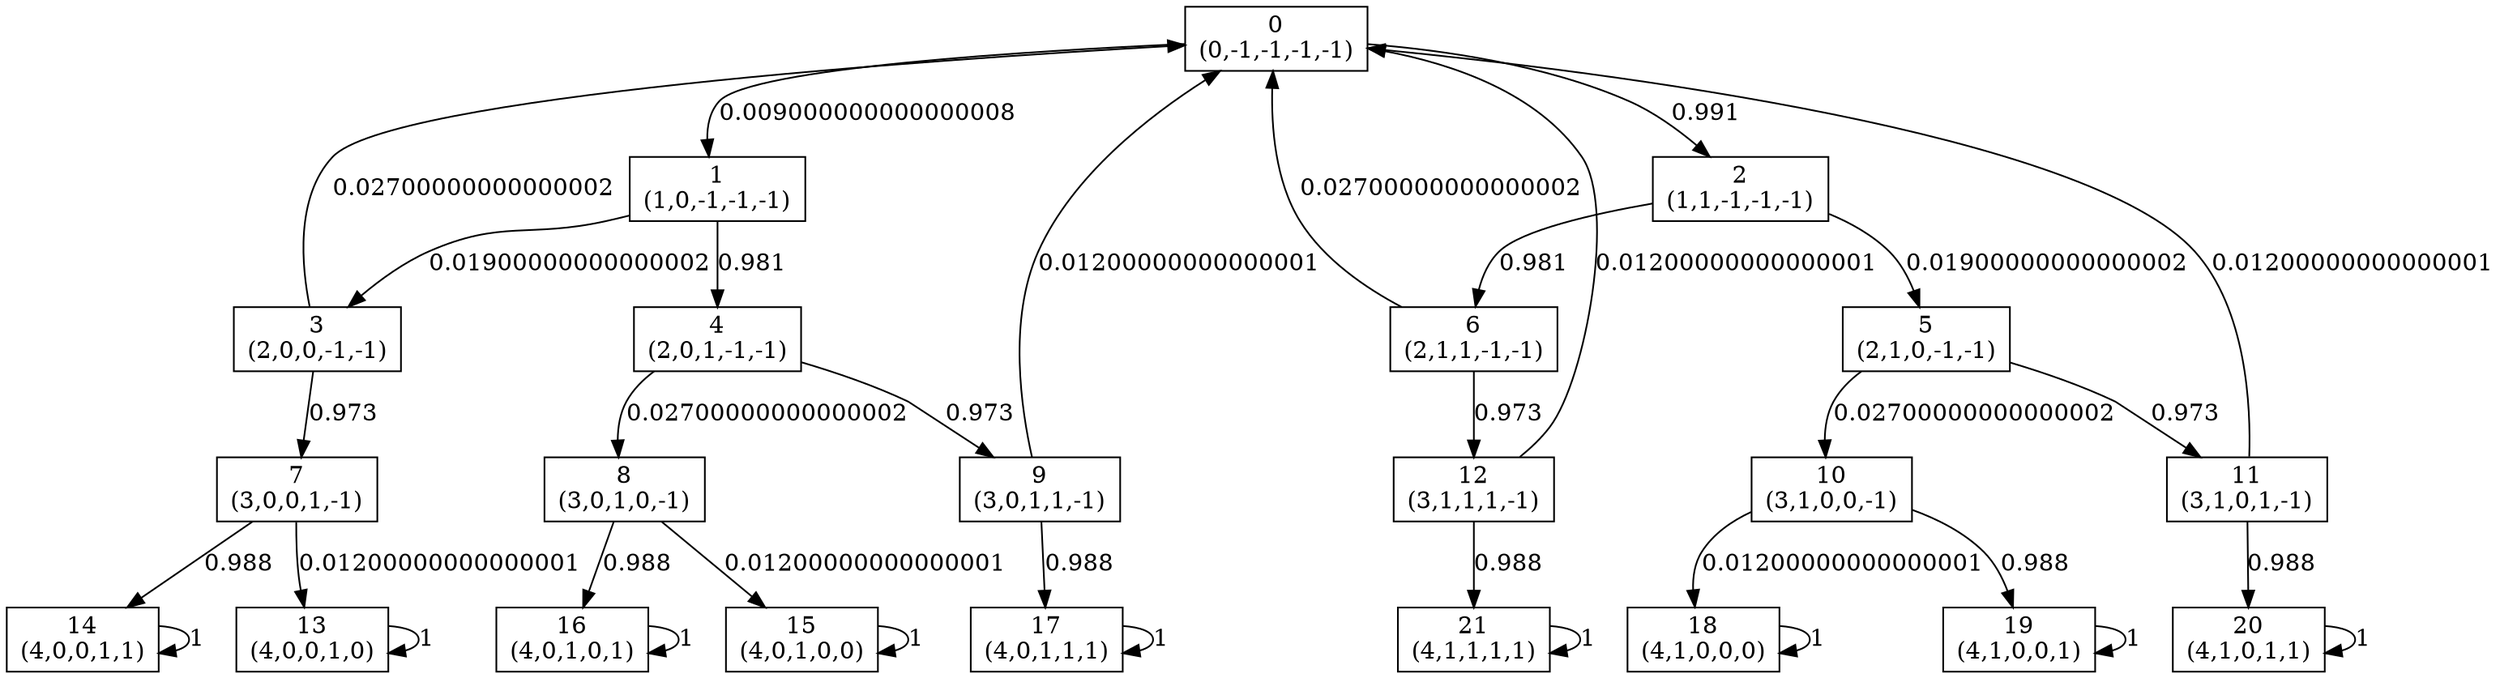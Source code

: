 digraph P {
node [shape=box];
0 -> 1 [ label="0.009000000000000008" ];
0 -> 2 [ label="0.991" ];
1 -> 3 [ label="0.01900000000000002" ];
1 -> 4 [ label="0.981" ];
2 -> 5 [ label="0.01900000000000002" ];
2 -> 6 [ label="0.981" ];
3 -> 0 [ label="0.02700000000000002" ];
3 -> 7 [ label="0.973" ];
4 -> 8 [ label="0.02700000000000002" ];
4 -> 9 [ label="0.973" ];
5 -> 10 [ label="0.02700000000000002" ];
5 -> 11 [ label="0.973" ];
6 -> 0 [ label="0.02700000000000002" ];
6 -> 12 [ label="0.973" ];
7 -> 13 [ label="0.01200000000000001" ];
7 -> 14 [ label="0.988" ];
8 -> 15 [ label="0.01200000000000001" ];
8 -> 16 [ label="0.988" ];
9 -> 0 [ label="0.01200000000000001" ];
9 -> 17 [ label="0.988" ];
10 -> 18 [ label="0.01200000000000001" ];
10 -> 19 [ label="0.988" ];
11 -> 0 [ label="0.01200000000000001" ];
11 -> 20 [ label="0.988" ];
12 -> 0 [ label="0.01200000000000001" ];
12 -> 21 [ label="0.988" ];
13 -> 13 [ label="1" ];
14 -> 14 [ label="1" ];
15 -> 15 [ label="1" ];
16 -> 16 [ label="1" ];
17 -> 17 [ label="1" ];
18 -> 18 [ label="1" ];
19 -> 19 [ label="1" ];
20 -> 20 [ label="1" ];
21 -> 21 [ label="1" ];
0 [label="0\n(0,-1,-1,-1,-1)"];
1 [label="1\n(1,0,-1,-1,-1)"];
2 [label="2\n(1,1,-1,-1,-1)"];
3 [label="3\n(2,0,0,-1,-1)"];
4 [label="4\n(2,0,1,-1,-1)"];
5 [label="5\n(2,1,0,-1,-1)"];
6 [label="6\n(2,1,1,-1,-1)"];
7 [label="7\n(3,0,0,1,-1)"];
8 [label="8\n(3,0,1,0,-1)"];
9 [label="9\n(3,0,1,1,-1)"];
10 [label="10\n(3,1,0,0,-1)"];
11 [label="11\n(3,1,0,1,-1)"];
12 [label="12\n(3,1,1,1,-1)"];
13 [label="13\n(4,0,0,1,0)"];
14 [label="14\n(4,0,0,1,1)"];
15 [label="15\n(4,0,1,0,0)"];
16 [label="16\n(4,0,1,0,1)"];
17 [label="17\n(4,0,1,1,1)"];
18 [label="18\n(4,1,0,0,0)"];
19 [label="19\n(4,1,0,0,1)"];
20 [label="20\n(4,1,0,1,1)"];
21 [label="21\n(4,1,1,1,1)"];
}
